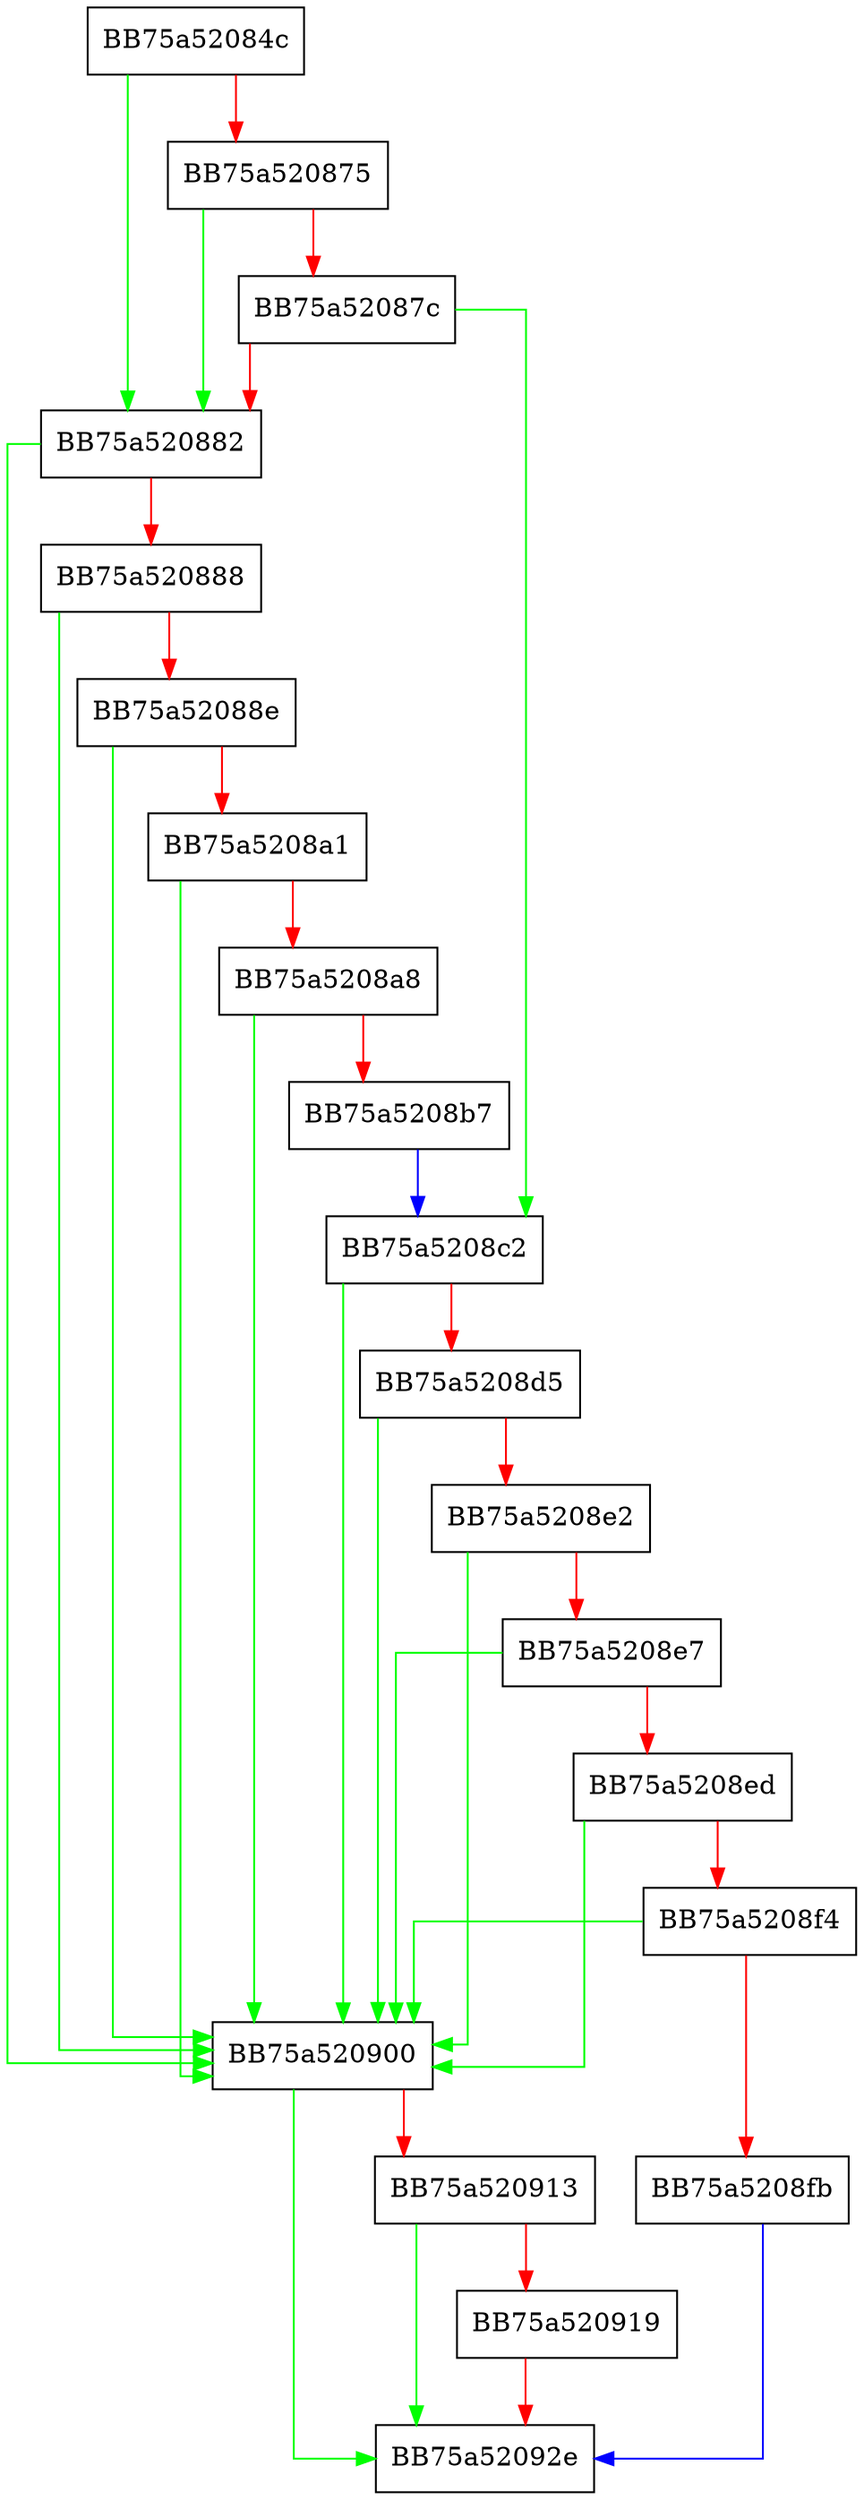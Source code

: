 digraph InitialiseRead {
  node [shape="box"];
  graph [splines=ortho];
  BB75a52084c -> BB75a520882 [color="green"];
  BB75a52084c -> BB75a520875 [color="red"];
  BB75a520875 -> BB75a520882 [color="green"];
  BB75a520875 -> BB75a52087c [color="red"];
  BB75a52087c -> BB75a5208c2 [color="green"];
  BB75a52087c -> BB75a520882 [color="red"];
  BB75a520882 -> BB75a520900 [color="green"];
  BB75a520882 -> BB75a520888 [color="red"];
  BB75a520888 -> BB75a520900 [color="green"];
  BB75a520888 -> BB75a52088e [color="red"];
  BB75a52088e -> BB75a520900 [color="green"];
  BB75a52088e -> BB75a5208a1 [color="red"];
  BB75a5208a1 -> BB75a520900 [color="green"];
  BB75a5208a1 -> BB75a5208a8 [color="red"];
  BB75a5208a8 -> BB75a520900 [color="green"];
  BB75a5208a8 -> BB75a5208b7 [color="red"];
  BB75a5208b7 -> BB75a5208c2 [color="blue"];
  BB75a5208c2 -> BB75a520900 [color="green"];
  BB75a5208c2 -> BB75a5208d5 [color="red"];
  BB75a5208d5 -> BB75a520900 [color="green"];
  BB75a5208d5 -> BB75a5208e2 [color="red"];
  BB75a5208e2 -> BB75a520900 [color="green"];
  BB75a5208e2 -> BB75a5208e7 [color="red"];
  BB75a5208e7 -> BB75a520900 [color="green"];
  BB75a5208e7 -> BB75a5208ed [color="red"];
  BB75a5208ed -> BB75a520900 [color="green"];
  BB75a5208ed -> BB75a5208f4 [color="red"];
  BB75a5208f4 -> BB75a520900 [color="green"];
  BB75a5208f4 -> BB75a5208fb [color="red"];
  BB75a5208fb -> BB75a52092e [color="blue"];
  BB75a520900 -> BB75a52092e [color="green"];
  BB75a520900 -> BB75a520913 [color="red"];
  BB75a520913 -> BB75a52092e [color="green"];
  BB75a520913 -> BB75a520919 [color="red"];
  BB75a520919 -> BB75a52092e [color="red"];
}